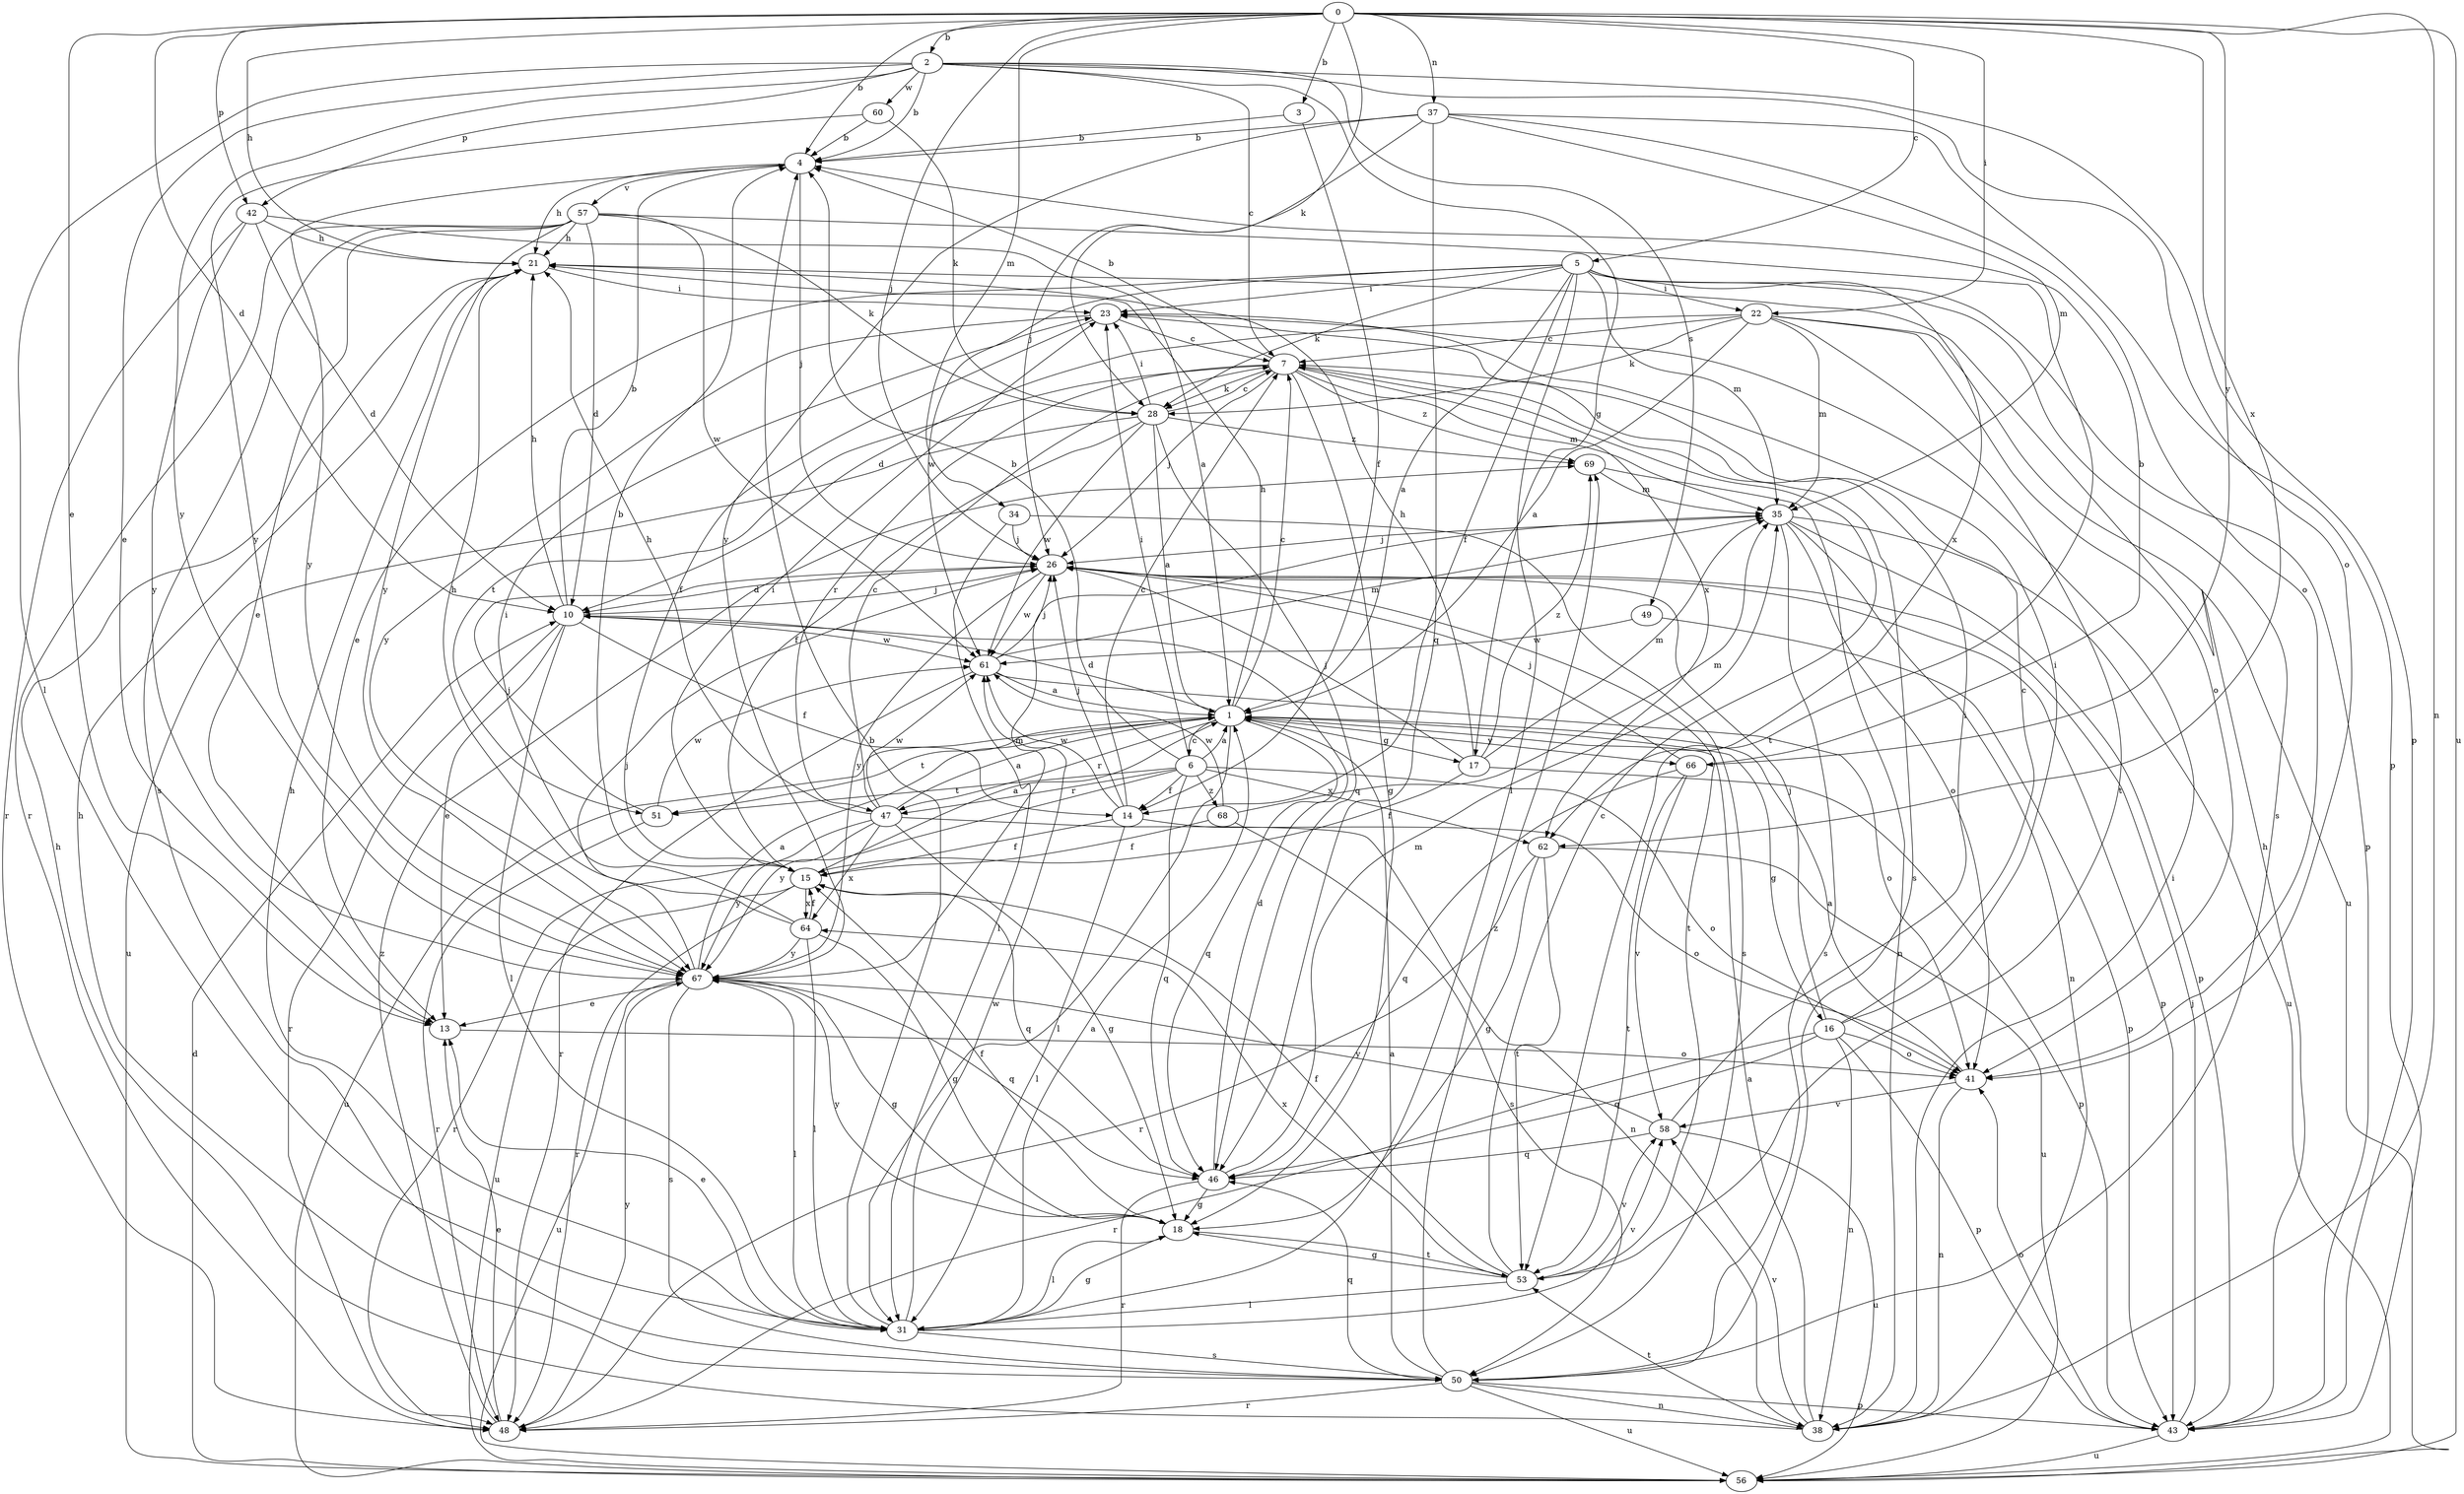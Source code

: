 strict digraph  {
0;
1;
2;
3;
4;
5;
6;
7;
10;
13;
14;
15;
16;
17;
18;
21;
22;
23;
26;
28;
31;
34;
35;
37;
38;
41;
42;
43;
46;
47;
48;
49;
50;
51;
53;
56;
57;
58;
60;
61;
62;
64;
66;
67;
68;
69;
0 -> 2  [label=b];
0 -> 3  [label=b];
0 -> 4  [label=b];
0 -> 5  [label=c];
0 -> 10  [label=d];
0 -> 13  [label=e];
0 -> 21  [label=h];
0 -> 22  [label=i];
0 -> 26  [label=j];
0 -> 28  [label=k];
0 -> 34  [label=m];
0 -> 37  [label=n];
0 -> 38  [label=n];
0 -> 42  [label=p];
0 -> 56  [label=u];
0 -> 62  [label=x];
0 -> 66  [label=y];
1 -> 6  [label=c];
1 -> 7  [label=c];
1 -> 10  [label=d];
1 -> 16  [label=g];
1 -> 17  [label=g];
1 -> 21  [label=h];
1 -> 31  [label=l];
1 -> 46  [label=q];
1 -> 47  [label=r];
1 -> 51  [label=t];
1 -> 56  [label=u];
1 -> 66  [label=y];
2 -> 4  [label=b];
2 -> 7  [label=c];
2 -> 13  [label=e];
2 -> 17  [label=g];
2 -> 31  [label=l];
2 -> 41  [label=o];
2 -> 42  [label=p];
2 -> 43  [label=p];
2 -> 49  [label=s];
2 -> 60  [label=w];
2 -> 67  [label=y];
3 -> 4  [label=b];
3 -> 14  [label=f];
4 -> 21  [label=h];
4 -> 26  [label=j];
4 -> 57  [label=v];
4 -> 67  [label=y];
5 -> 1  [label=a];
5 -> 13  [label=e];
5 -> 14  [label=f];
5 -> 22  [label=i];
5 -> 23  [label=i];
5 -> 28  [label=k];
5 -> 31  [label=l];
5 -> 35  [label=m];
5 -> 43  [label=p];
5 -> 50  [label=s];
5 -> 61  [label=w];
5 -> 62  [label=x];
6 -> 1  [label=a];
6 -> 4  [label=b];
6 -> 14  [label=f];
6 -> 23  [label=i];
6 -> 41  [label=o];
6 -> 46  [label=q];
6 -> 47  [label=r];
6 -> 51  [label=t];
6 -> 62  [label=x];
6 -> 67  [label=y];
6 -> 68  [label=z];
7 -> 4  [label=b];
7 -> 18  [label=g];
7 -> 26  [label=j];
7 -> 28  [label=k];
7 -> 35  [label=m];
7 -> 47  [label=r];
7 -> 50  [label=s];
7 -> 51  [label=t];
7 -> 62  [label=x];
7 -> 69  [label=z];
10 -> 4  [label=b];
10 -> 13  [label=e];
10 -> 14  [label=f];
10 -> 21  [label=h];
10 -> 26  [label=j];
10 -> 31  [label=l];
10 -> 48  [label=r];
10 -> 61  [label=w];
13 -> 41  [label=o];
14 -> 7  [label=c];
14 -> 15  [label=f];
14 -> 26  [label=j];
14 -> 31  [label=l];
14 -> 41  [label=o];
14 -> 61  [label=w];
15 -> 1  [label=a];
15 -> 4  [label=b];
15 -> 23  [label=i];
15 -> 46  [label=q];
15 -> 48  [label=r];
15 -> 56  [label=u];
15 -> 64  [label=x];
16 -> 7  [label=c];
16 -> 23  [label=i];
16 -> 26  [label=j];
16 -> 38  [label=n];
16 -> 41  [label=o];
16 -> 43  [label=p];
16 -> 46  [label=q];
16 -> 48  [label=r];
17 -> 15  [label=f];
17 -> 21  [label=h];
17 -> 26  [label=j];
17 -> 35  [label=m];
17 -> 43  [label=p];
17 -> 69  [label=z];
18 -> 15  [label=f];
18 -> 31  [label=l];
18 -> 53  [label=t];
18 -> 67  [label=y];
21 -> 23  [label=i];
22 -> 1  [label=a];
22 -> 7  [label=c];
22 -> 10  [label=d];
22 -> 28  [label=k];
22 -> 35  [label=m];
22 -> 41  [label=o];
22 -> 53  [label=t];
22 -> 56  [label=u];
23 -> 7  [label=c];
23 -> 15  [label=f];
23 -> 67  [label=y];
26 -> 10  [label=d];
26 -> 43  [label=p];
26 -> 53  [label=t];
26 -> 61  [label=w];
26 -> 67  [label=y];
28 -> 1  [label=a];
28 -> 7  [label=c];
28 -> 15  [label=f];
28 -> 23  [label=i];
28 -> 46  [label=q];
28 -> 56  [label=u];
28 -> 61  [label=w];
28 -> 69  [label=z];
31 -> 1  [label=a];
31 -> 4  [label=b];
31 -> 13  [label=e];
31 -> 18  [label=g];
31 -> 21  [label=h];
31 -> 50  [label=s];
31 -> 58  [label=v];
31 -> 61  [label=w];
34 -> 26  [label=j];
34 -> 31  [label=l];
34 -> 50  [label=s];
35 -> 26  [label=j];
35 -> 38  [label=n];
35 -> 41  [label=o];
35 -> 43  [label=p];
35 -> 50  [label=s];
35 -> 56  [label=u];
37 -> 4  [label=b];
37 -> 26  [label=j];
37 -> 35  [label=m];
37 -> 41  [label=o];
37 -> 43  [label=p];
37 -> 46  [label=q];
37 -> 67  [label=y];
38 -> 1  [label=a];
38 -> 21  [label=h];
38 -> 23  [label=i];
38 -> 53  [label=t];
38 -> 58  [label=v];
41 -> 1  [label=a];
41 -> 38  [label=n];
41 -> 58  [label=v];
42 -> 1  [label=a];
42 -> 10  [label=d];
42 -> 21  [label=h];
42 -> 48  [label=r];
42 -> 67  [label=y];
43 -> 21  [label=h];
43 -> 26  [label=j];
43 -> 41  [label=o];
43 -> 56  [label=u];
46 -> 10  [label=d];
46 -> 18  [label=g];
46 -> 35  [label=m];
46 -> 48  [label=r];
47 -> 1  [label=a];
47 -> 7  [label=c];
47 -> 18  [label=g];
47 -> 21  [label=h];
47 -> 38  [label=n];
47 -> 48  [label=r];
47 -> 61  [label=w];
47 -> 64  [label=x];
47 -> 67  [label=y];
48 -> 13  [label=e];
48 -> 67  [label=y];
48 -> 69  [label=z];
49 -> 43  [label=p];
49 -> 61  [label=w];
50 -> 1  [label=a];
50 -> 21  [label=h];
50 -> 38  [label=n];
50 -> 43  [label=p];
50 -> 46  [label=q];
50 -> 48  [label=r];
50 -> 56  [label=u];
50 -> 69  [label=z];
51 -> 26  [label=j];
51 -> 48  [label=r];
51 -> 61  [label=w];
53 -> 7  [label=c];
53 -> 15  [label=f];
53 -> 18  [label=g];
53 -> 31  [label=l];
53 -> 58  [label=v];
53 -> 64  [label=x];
56 -> 10  [label=d];
57 -> 10  [label=d];
57 -> 13  [label=e];
57 -> 21  [label=h];
57 -> 28  [label=k];
57 -> 48  [label=r];
57 -> 50  [label=s];
57 -> 53  [label=t];
57 -> 61  [label=w];
57 -> 67  [label=y];
58 -> 23  [label=i];
58 -> 46  [label=q];
58 -> 56  [label=u];
58 -> 67  [label=y];
60 -> 4  [label=b];
60 -> 28  [label=k];
60 -> 67  [label=y];
61 -> 1  [label=a];
61 -> 26  [label=j];
61 -> 35  [label=m];
61 -> 41  [label=o];
61 -> 48  [label=r];
62 -> 18  [label=g];
62 -> 48  [label=r];
62 -> 53  [label=t];
62 -> 56  [label=u];
64 -> 15  [label=f];
64 -> 18  [label=g];
64 -> 21  [label=h];
64 -> 23  [label=i];
64 -> 31  [label=l];
64 -> 67  [label=y];
66 -> 4  [label=b];
66 -> 26  [label=j];
66 -> 46  [label=q];
66 -> 53  [label=t];
66 -> 58  [label=v];
67 -> 1  [label=a];
67 -> 13  [label=e];
67 -> 18  [label=g];
67 -> 26  [label=j];
67 -> 31  [label=l];
67 -> 35  [label=m];
67 -> 46  [label=q];
67 -> 50  [label=s];
67 -> 56  [label=u];
68 -> 15  [label=f];
68 -> 35  [label=m];
68 -> 50  [label=s];
68 -> 61  [label=w];
69 -> 35  [label=m];
69 -> 38  [label=n];
}
